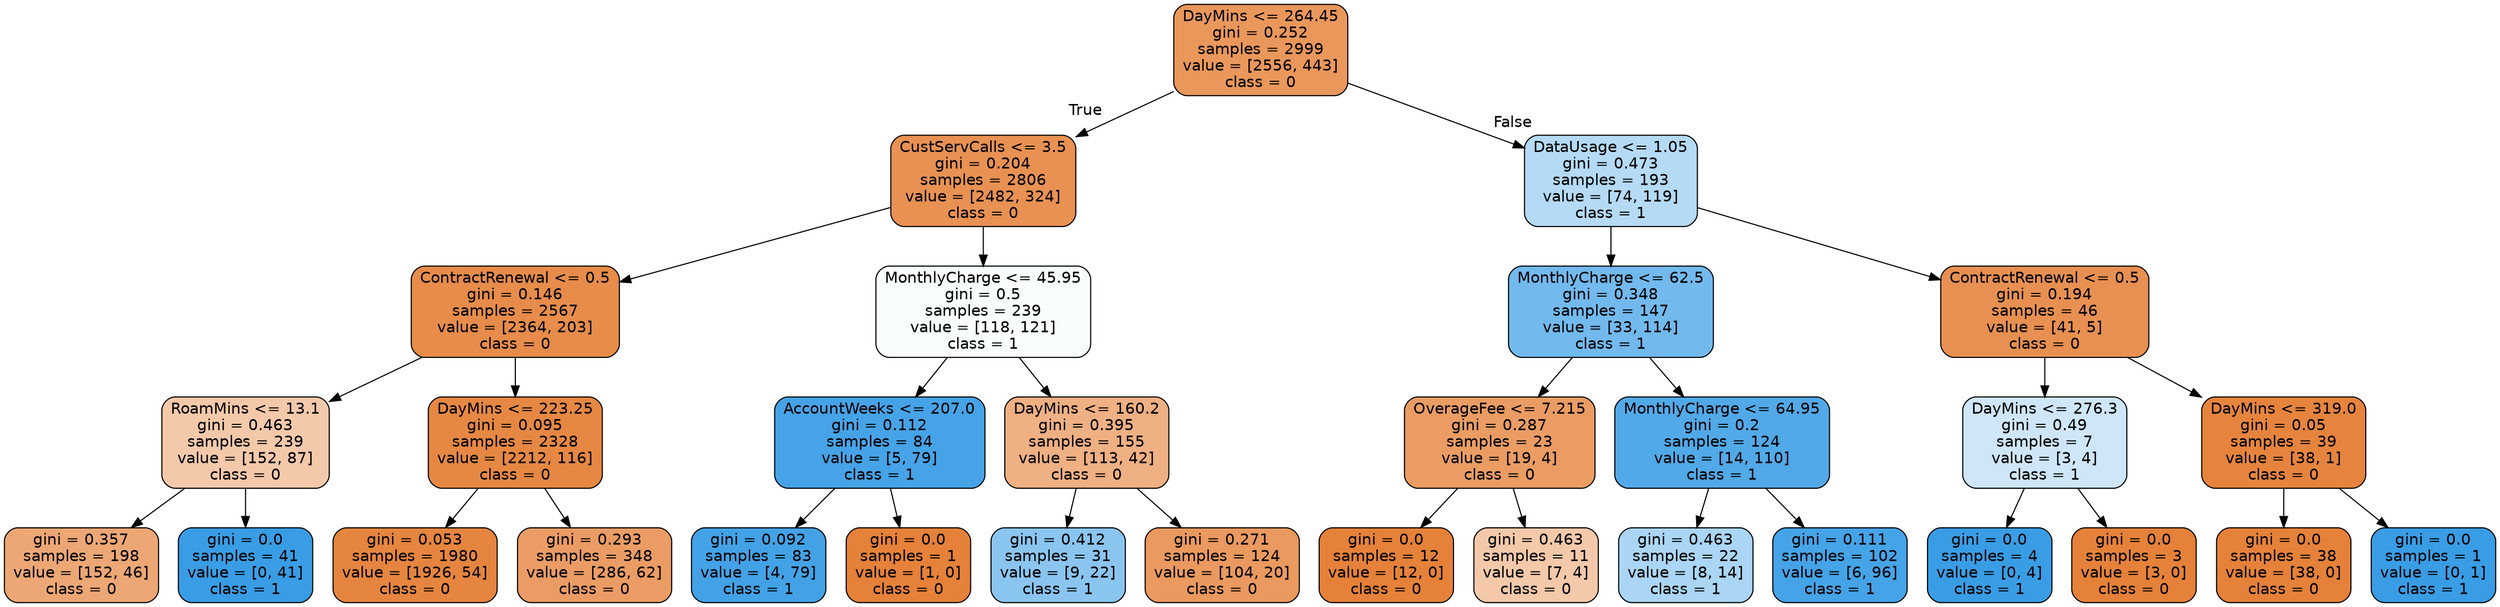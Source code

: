 digraph Tree {
node [shape=box, style="filled, rounded", color="black", fontname="helvetica"] ;
edge [fontname="helvetica"] ;
0 [label="DayMins <= 264.45\ngini = 0.252\nsamples = 2999\nvalue = [2556, 443]\nclass = 0", fillcolor="#ea975b"] ;
1 [label="CustServCalls <= 3.5\ngini = 0.204\nsamples = 2806\nvalue = [2482, 324]\nclass = 0", fillcolor="#e89153"] ;
0 -> 1 [labeldistance=2.5, labelangle=45, headlabel="True"] ;
2 [label="ContractRenewal <= 0.5\ngini = 0.146\nsamples = 2567\nvalue = [2364, 203]\nclass = 0", fillcolor="#e78c4a"] ;
1 -> 2 ;
3 [label="RoamMins <= 13.1\ngini = 0.463\nsamples = 239\nvalue = [152, 87]\nclass = 0", fillcolor="#f4c9aa"] ;
2 -> 3 ;
4 [label="gini = 0.357\nsamples = 198\nvalue = [152, 46]\nclass = 0", fillcolor="#eda775"] ;
3 -> 4 ;
5 [label="gini = 0.0\nsamples = 41\nvalue = [0, 41]\nclass = 1", fillcolor="#399de5"] ;
3 -> 5 ;
6 [label="DayMins <= 223.25\ngini = 0.095\nsamples = 2328\nvalue = [2212, 116]\nclass = 0", fillcolor="#e68843"] ;
2 -> 6 ;
7 [label="gini = 0.053\nsamples = 1980\nvalue = [1926, 54]\nclass = 0", fillcolor="#e6853f"] ;
6 -> 7 ;
8 [label="gini = 0.293\nsamples = 348\nvalue = [286, 62]\nclass = 0", fillcolor="#eb9c64"] ;
6 -> 8 ;
9 [label="MonthlyCharge <= 45.95\ngini = 0.5\nsamples = 239\nvalue = [118, 121]\nclass = 1", fillcolor="#fafdfe"] ;
1 -> 9 ;
10 [label="AccountWeeks <= 207.0\ngini = 0.112\nsamples = 84\nvalue = [5, 79]\nclass = 1", fillcolor="#46a3e7"] ;
9 -> 10 ;
11 [label="gini = 0.092\nsamples = 83\nvalue = [4, 79]\nclass = 1", fillcolor="#43a2e6"] ;
10 -> 11 ;
12 [label="gini = 0.0\nsamples = 1\nvalue = [1, 0]\nclass = 0", fillcolor="#e58139"] ;
10 -> 12 ;
13 [label="DayMins <= 160.2\ngini = 0.395\nsamples = 155\nvalue = [113, 42]\nclass = 0", fillcolor="#efb083"] ;
9 -> 13 ;
14 [label="gini = 0.412\nsamples = 31\nvalue = [9, 22]\nclass = 1", fillcolor="#8ac5f0"] ;
13 -> 14 ;
15 [label="gini = 0.271\nsamples = 124\nvalue = [104, 20]\nclass = 0", fillcolor="#ea995f"] ;
13 -> 15 ;
16 [label="DataUsage <= 1.05\ngini = 0.473\nsamples = 193\nvalue = [74, 119]\nclass = 1", fillcolor="#b4daf5"] ;
0 -> 16 [labeldistance=2.5, labelangle=-45, headlabel="False"] ;
17 [label="MonthlyCharge <= 62.5\ngini = 0.348\nsamples = 147\nvalue = [33, 114]\nclass = 1", fillcolor="#72b9ed"] ;
16 -> 17 ;
18 [label="OverageFee <= 7.215\ngini = 0.287\nsamples = 23\nvalue = [19, 4]\nclass = 0", fillcolor="#ea9c63"] ;
17 -> 18 ;
19 [label="gini = 0.0\nsamples = 12\nvalue = [12, 0]\nclass = 0", fillcolor="#e58139"] ;
18 -> 19 ;
20 [label="gini = 0.463\nsamples = 11\nvalue = [7, 4]\nclass = 0", fillcolor="#f4c9aa"] ;
18 -> 20 ;
21 [label="MonthlyCharge <= 64.95\ngini = 0.2\nsamples = 124\nvalue = [14, 110]\nclass = 1", fillcolor="#52a9e8"] ;
17 -> 21 ;
22 [label="gini = 0.463\nsamples = 22\nvalue = [8, 14]\nclass = 1", fillcolor="#aad5f4"] ;
21 -> 22 ;
23 [label="gini = 0.111\nsamples = 102\nvalue = [6, 96]\nclass = 1", fillcolor="#45a3e7"] ;
21 -> 23 ;
24 [label="ContractRenewal <= 0.5\ngini = 0.194\nsamples = 46\nvalue = [41, 5]\nclass = 0", fillcolor="#e89051"] ;
16 -> 24 ;
25 [label="DayMins <= 276.3\ngini = 0.49\nsamples = 7\nvalue = [3, 4]\nclass = 1", fillcolor="#cee6f8"] ;
24 -> 25 ;
26 [label="gini = 0.0\nsamples = 4\nvalue = [0, 4]\nclass = 1", fillcolor="#399de5"] ;
25 -> 26 ;
27 [label="gini = 0.0\nsamples = 3\nvalue = [3, 0]\nclass = 0", fillcolor="#e58139"] ;
25 -> 27 ;
28 [label="DayMins <= 319.0\ngini = 0.05\nsamples = 39\nvalue = [38, 1]\nclass = 0", fillcolor="#e6843e"] ;
24 -> 28 ;
29 [label="gini = 0.0\nsamples = 38\nvalue = [38, 0]\nclass = 0", fillcolor="#e58139"] ;
28 -> 29 ;
30 [label="gini = 0.0\nsamples = 1\nvalue = [0, 1]\nclass = 1", fillcolor="#399de5"] ;
28 -> 30 ;
}
